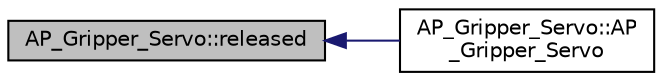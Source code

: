 digraph "AP_Gripper_Servo::released"
{
 // INTERACTIVE_SVG=YES
  edge [fontname="Helvetica",fontsize="10",labelfontname="Helvetica",labelfontsize="10"];
  node [fontname="Helvetica",fontsize="10",shape=record];
  rankdir="LR";
  Node1 [label="AP_Gripper_Servo::released",height=0.2,width=0.4,color="black", fillcolor="grey75", style="filled", fontcolor="black"];
  Node1 -> Node2 [dir="back",color="midnightblue",fontsize="10",style="solid",fontname="Helvetica"];
  Node2 [label="AP_Gripper_Servo::AP\l_Gripper_Servo",height=0.2,width=0.4,color="black", fillcolor="white", style="filled",URL="$classAP__Gripper__Servo.html#a1a03ddda84ae4a95b84c9976cb1cbcf2"];
}
